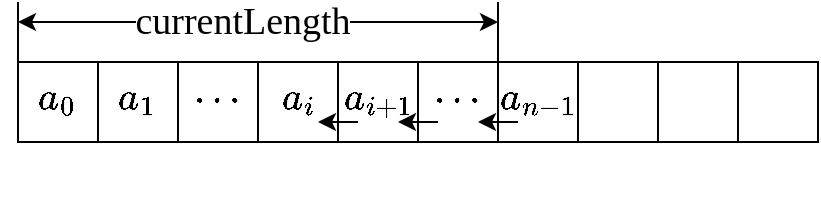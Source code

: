 <mxfile>
    <diagram id="TXBD-LZY1iGdPi2Dcbin" name="第 1 页">
        <mxGraphModel dx="793" dy="516" grid="1" gridSize="10" guides="1" tooltips="1" connect="1" arrows="1" fold="1" page="1" pageScale="1" pageWidth="827" pageHeight="1169" math="1" shadow="0">
            <root>
                <mxCell id="0"/>
                <mxCell id="1" parent="0"/>
                <mxCell id="2" value="\(a_0\)" style="rounded=0;whiteSpace=wrap;html=1;fontSize=19;fontFamily=Times New Roman;verticalAlign=top;horizontal=1;" parent="1" vertex="1">
                    <mxGeometry x="240" y="270" width="40" height="40" as="geometry"/>
                </mxCell>
                <mxCell id="3" value="\(a_1\)" style="rounded=0;whiteSpace=wrap;html=1;fontSize=19;fontFamily=Times New Roman;verticalAlign=top;horizontal=1;" parent="1" vertex="1">
                    <mxGeometry x="280" y="270" width="40" height="40" as="geometry"/>
                </mxCell>
                <mxCell id="4" value="\(\cdots\)" style="rounded=0;whiteSpace=wrap;html=1;fontSize=19;fontFamily=Times New Roman;verticalAlign=top;horizontal=1;" parent="1" vertex="1">
                    <mxGeometry x="320" y="270" width="40" height="40" as="geometry"/>
                </mxCell>
                <mxCell id="5" value="\(a_i\)" style="rounded=0;whiteSpace=wrap;html=1;fontSize=19;fontFamily=Times New Roman;verticalAlign=top;horizontal=1;" parent="1" vertex="1">
                    <mxGeometry x="360" y="270" width="40" height="40" as="geometry"/>
                </mxCell>
                <mxCell id="6" value="\(a_{i+1}\)" style="rounded=0;whiteSpace=wrap;html=1;fontSize=19;fontFamily=Times New Roman;verticalAlign=top;horizontal=1;" parent="1" vertex="1">
                    <mxGeometry x="400" y="270" width="40" height="40" as="geometry"/>
                </mxCell>
                <mxCell id="7" value="\(\cdots\)" style="rounded=0;whiteSpace=wrap;html=1;fontSize=19;fontFamily=Times New Roman;verticalAlign=top;horizontal=1;" parent="1" vertex="1">
                    <mxGeometry x="440" y="270" width="40" height="40" as="geometry"/>
                </mxCell>
                <mxCell id="8" value="\(a_{n-1}\)" style="rounded=0;whiteSpace=wrap;html=1;fontSize=19;fontFamily=Times New Roman;verticalAlign=top;horizontal=1;" parent="1" vertex="1">
                    <mxGeometry x="480" y="270" width="40" height="40" as="geometry"/>
                </mxCell>
                <mxCell id="9" value="" style="rounded=0;whiteSpace=wrap;html=1;fontSize=19;fontFamily=Times New Roman;verticalAlign=top;horizontal=1;" parent="1" vertex="1">
                    <mxGeometry x="520" y="270" width="40" height="40" as="geometry"/>
                </mxCell>
                <mxCell id="10" value="" style="rounded=0;whiteSpace=wrap;html=1;fontSize=19;fontFamily=Times New Roman;verticalAlign=top;horizontal=1;" parent="1" vertex="1">
                    <mxGeometry x="560" y="270" width="40" height="40" as="geometry"/>
                </mxCell>
                <mxCell id="11" value="" style="rounded=0;whiteSpace=wrap;html=1;fontSize=19;fontFamily=Times New Roman;verticalAlign=top;horizontal=1;" parent="1" vertex="1">
                    <mxGeometry x="600" y="270" width="40" height="40" as="geometry"/>
                </mxCell>
                <mxCell id="13" value="" style="endArrow=classic;html=1;fontFamily=Times New Roman;fontSize=19;" parent="1" edge="1">
                    <mxGeometry width="50" height="50" relative="1" as="geometry">
                        <mxPoint x="410" y="300" as="sourcePoint"/>
                        <mxPoint x="390" y="300" as="targetPoint"/>
                    </mxGeometry>
                </mxCell>
                <mxCell id="14" value="" style="endArrow=classic;html=1;fontFamily=Times New Roman;fontSize=19;" parent="1" edge="1">
                    <mxGeometry width="50" height="50" relative="1" as="geometry">
                        <mxPoint x="450" y="300" as="sourcePoint"/>
                        <mxPoint x="430" y="300" as="targetPoint"/>
                    </mxGeometry>
                </mxCell>
                <mxCell id="16" value="" style="endArrow=classic;html=1;fontFamily=Times New Roman;fontSize=19;" parent="1" edge="1">
                    <mxGeometry width="50" height="50" relative="1" as="geometry">
                        <mxPoint x="490" y="300" as="sourcePoint"/>
                        <mxPoint x="470" y="300" as="targetPoint"/>
                    </mxGeometry>
                </mxCell>
                <mxCell id="21" value="" style="endArrow=none;html=1;fontFamily=Times New Roman;fontSize=19;entryX=0;entryY=0;entryDx=0;entryDy=0;" parent="1" target="2" edge="1">
                    <mxGeometry width="50" height="50" relative="1" as="geometry">
                        <mxPoint x="240" y="240" as="sourcePoint"/>
                        <mxPoint x="440" y="250" as="targetPoint"/>
                    </mxGeometry>
                </mxCell>
                <mxCell id="22" value="" style="endArrow=none;html=1;fontFamily=Times New Roman;fontSize=19;entryX=0;entryY=0;entryDx=0;entryDy=0;" parent="1" target="8" edge="1">
                    <mxGeometry width="50" height="50" relative="1" as="geometry">
                        <mxPoint x="480" y="240" as="sourcePoint"/>
                        <mxPoint x="560" y="260" as="targetPoint"/>
                    </mxGeometry>
                </mxCell>
                <mxCell id="23" value="" style="endArrow=classic;startArrow=classic;html=1;fontFamily=Times New Roman;fontSize=19;" parent="1" edge="1">
                    <mxGeometry width="50" height="50" relative="1" as="geometry">
                        <mxPoint x="240" y="250" as="sourcePoint"/>
                        <mxPoint x="480" y="250" as="targetPoint"/>
                    </mxGeometry>
                </mxCell>
                <mxCell id="24" value="currentLength" style="edgeLabel;html=1;align=center;verticalAlign=middle;resizable=0;points=[];fontSize=19;fontFamily=Times New Roman;spacingLeft=0;spacingRight=0;spacing=2;" parent="23" vertex="1" connectable="0">
                    <mxGeometry x="-0.065" y="-2" relative="1" as="geometry">
                        <mxPoint y="-2" as="offset"/>
                    </mxGeometry>
                </mxCell>
            </root>
        </mxGraphModel>
    </diagram>
</mxfile>